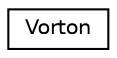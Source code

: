 digraph "Иерархия классов. Графический вид."
{
  edge [fontname="Helvetica",fontsize="10",labelfontname="Helvetica",labelfontsize="10"];
  node [fontname="Helvetica",fontsize="10",shape=record];
  rankdir="LR";
  Node0 [label="Vorton",height=0.2,width=0.4,color="black", fillcolor="white", style="filled",URL="$class_vorton.html",tooltip="Класс, реализующий вортон-отрезок "];
}
